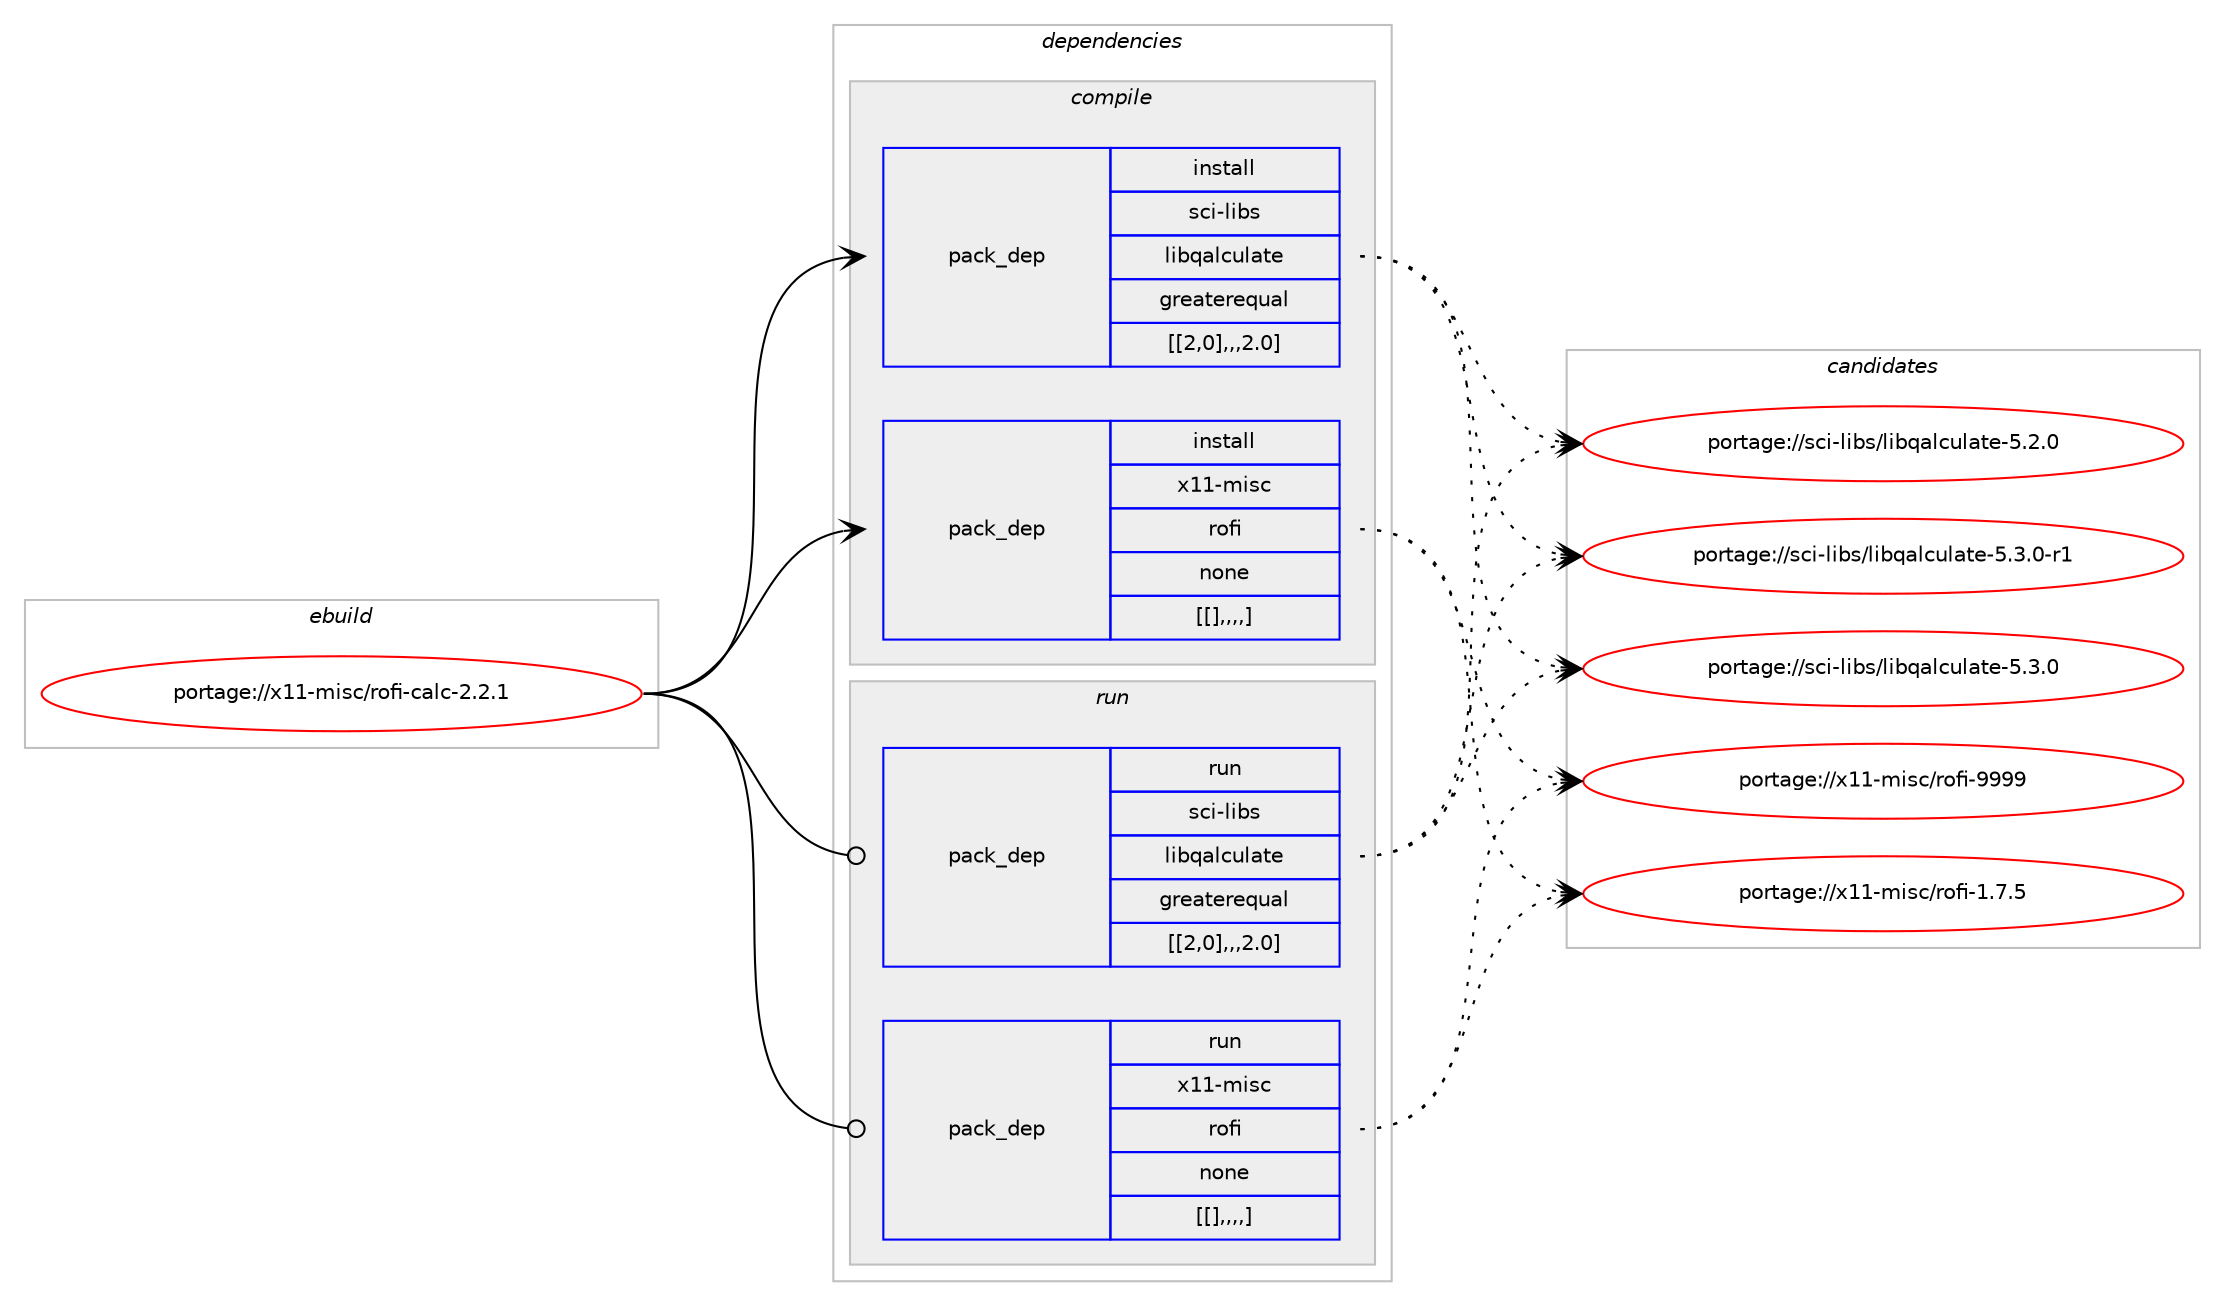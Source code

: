 digraph prolog {

# *************
# Graph options
# *************

newrank=true;
concentrate=true;
compound=true;
graph [rankdir=LR,fontname=Helvetica,fontsize=10,ranksep=1.5];#, ranksep=2.5, nodesep=0.2];
edge  [arrowhead=vee];
node  [fontname=Helvetica,fontsize=10];

# **********
# The ebuild
# **********

subgraph cluster_leftcol {
color=gray;
label=<<i>ebuild</i>>;
id [label="portage://x11-misc/rofi-calc-2.2.1", color=red, width=4, href="../x11-misc/rofi-calc-2.2.1.svg"];
}

# ****************
# The dependencies
# ****************

subgraph cluster_midcol {
color=gray;
label=<<i>dependencies</i>>;
subgraph cluster_compile {
fillcolor="#eeeeee";
style=filled;
label=<<i>compile</i>>;
subgraph pack353101 {
dependency486498 [label=<<TABLE BORDER="0" CELLBORDER="1" CELLSPACING="0" CELLPADDING="4" WIDTH="220"><TR><TD ROWSPAN="6" CELLPADDING="30">pack_dep</TD></TR><TR><TD WIDTH="110">install</TD></TR><TR><TD>sci-libs</TD></TR><TR><TD>libqalculate</TD></TR><TR><TD>greaterequal</TD></TR><TR><TD>[[2,0],,,2.0]</TD></TR></TABLE>>, shape=none, color=blue];
}
id:e -> dependency486498:w [weight=20,style="solid",arrowhead="vee"];
subgraph pack353130 {
dependency486530 [label=<<TABLE BORDER="0" CELLBORDER="1" CELLSPACING="0" CELLPADDING="4" WIDTH="220"><TR><TD ROWSPAN="6" CELLPADDING="30">pack_dep</TD></TR><TR><TD WIDTH="110">install</TD></TR><TR><TD>x11-misc</TD></TR><TR><TD>rofi</TD></TR><TR><TD>none</TD></TR><TR><TD>[[],,,,]</TD></TR></TABLE>>, shape=none, color=blue];
}
id:e -> dependency486530:w [weight=20,style="solid",arrowhead="vee"];
}
subgraph cluster_compileandrun {
fillcolor="#eeeeee";
style=filled;
label=<<i>compile and run</i>>;
}
subgraph cluster_run {
fillcolor="#eeeeee";
style=filled;
label=<<i>run</i>>;
subgraph pack353215 {
dependency486608 [label=<<TABLE BORDER="0" CELLBORDER="1" CELLSPACING="0" CELLPADDING="4" WIDTH="220"><TR><TD ROWSPAN="6" CELLPADDING="30">pack_dep</TD></TR><TR><TD WIDTH="110">run</TD></TR><TR><TD>sci-libs</TD></TR><TR><TD>libqalculate</TD></TR><TR><TD>greaterequal</TD></TR><TR><TD>[[2,0],,,2.0]</TD></TR></TABLE>>, shape=none, color=blue];
}
id:e -> dependency486608:w [weight=20,style="solid",arrowhead="odot"];
subgraph pack353216 {
dependency486643 [label=<<TABLE BORDER="0" CELLBORDER="1" CELLSPACING="0" CELLPADDING="4" WIDTH="220"><TR><TD ROWSPAN="6" CELLPADDING="30">pack_dep</TD></TR><TR><TD WIDTH="110">run</TD></TR><TR><TD>x11-misc</TD></TR><TR><TD>rofi</TD></TR><TR><TD>none</TD></TR><TR><TD>[[],,,,]</TD></TR></TABLE>>, shape=none, color=blue];
}
id:e -> dependency486643:w [weight=20,style="solid",arrowhead="odot"];
}
}

# **************
# The candidates
# **************

subgraph cluster_choices {
rank=same;
color=gray;
label=<<i>candidates</i>>;

subgraph choice352654 {
color=black;
nodesep=1;
choice11599105451081059811547108105981139710899117108971161014553465146484511449 [label="portage://sci-libs/libqalculate-5.3.0-r1", color=red, width=4,href="../sci-libs/libqalculate-5.3.0-r1.svg"];
choice1159910545108105981154710810598113971089911710897116101455346514648 [label="portage://sci-libs/libqalculate-5.3.0", color=red, width=4,href="../sci-libs/libqalculate-5.3.0.svg"];
choice1159910545108105981154710810598113971089911710897116101455346504648 [label="portage://sci-libs/libqalculate-5.2.0", color=red, width=4,href="../sci-libs/libqalculate-5.2.0.svg"];
dependency486498:e -> choice11599105451081059811547108105981139710899117108971161014553465146484511449:w [style=dotted,weight="100"];
dependency486498:e -> choice1159910545108105981154710810598113971089911710897116101455346514648:w [style=dotted,weight="100"];
dependency486498:e -> choice1159910545108105981154710810598113971089911710897116101455346504648:w [style=dotted,weight="100"];
}
subgraph choice352699 {
color=black;
nodesep=1;
choice12049494510910511599471141111021054557575757 [label="portage://x11-misc/rofi-9999", color=red, width=4,href="../x11-misc/rofi-9999.svg"];
choice1204949451091051159947114111102105454946554653 [label="portage://x11-misc/rofi-1.7.5", color=red, width=4,href="../x11-misc/rofi-1.7.5.svg"];
dependency486530:e -> choice12049494510910511599471141111021054557575757:w [style=dotted,weight="100"];
dependency486530:e -> choice1204949451091051159947114111102105454946554653:w [style=dotted,weight="100"];
}
subgraph choice352704 {
color=black;
nodesep=1;
choice11599105451081059811547108105981139710899117108971161014553465146484511449 [label="portage://sci-libs/libqalculate-5.3.0-r1", color=red, width=4,href="../sci-libs/libqalculate-5.3.0-r1.svg"];
choice1159910545108105981154710810598113971089911710897116101455346514648 [label="portage://sci-libs/libqalculate-5.3.0", color=red, width=4,href="../sci-libs/libqalculate-5.3.0.svg"];
choice1159910545108105981154710810598113971089911710897116101455346504648 [label="portage://sci-libs/libqalculate-5.2.0", color=red, width=4,href="../sci-libs/libqalculate-5.2.0.svg"];
dependency486608:e -> choice11599105451081059811547108105981139710899117108971161014553465146484511449:w [style=dotted,weight="100"];
dependency486608:e -> choice1159910545108105981154710810598113971089911710897116101455346514648:w [style=dotted,weight="100"];
dependency486608:e -> choice1159910545108105981154710810598113971089911710897116101455346504648:w [style=dotted,weight="100"];
}
subgraph choice352743 {
color=black;
nodesep=1;
choice12049494510910511599471141111021054557575757 [label="portage://x11-misc/rofi-9999", color=red, width=4,href="../x11-misc/rofi-9999.svg"];
choice1204949451091051159947114111102105454946554653 [label="portage://x11-misc/rofi-1.7.5", color=red, width=4,href="../x11-misc/rofi-1.7.5.svg"];
dependency486643:e -> choice12049494510910511599471141111021054557575757:w [style=dotted,weight="100"];
dependency486643:e -> choice1204949451091051159947114111102105454946554653:w [style=dotted,weight="100"];
}
}

}
